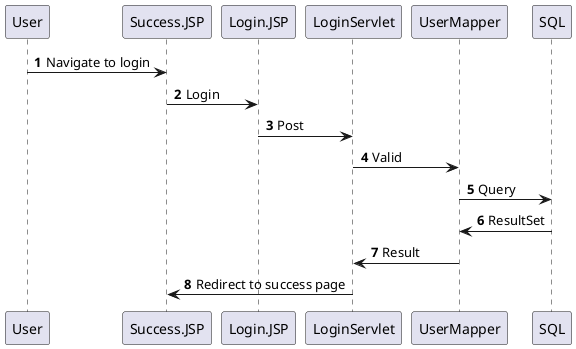 @startuml
'https://plantuml.com/sequence-diagram

autonumber

User -> Success.JSP: Navigate to login
Success.JSP -> Login.JSP: Login
Login.JSP -> LoginServlet: Post
LoginServlet -> UserMapper: Valid
UserMapper -> SQL: Query
SQL -> UserMapper: ResultSet
UserMapper -> LoginServlet: Result
LoginServlet -> Success.JSP: Redirect to success page
@enduml